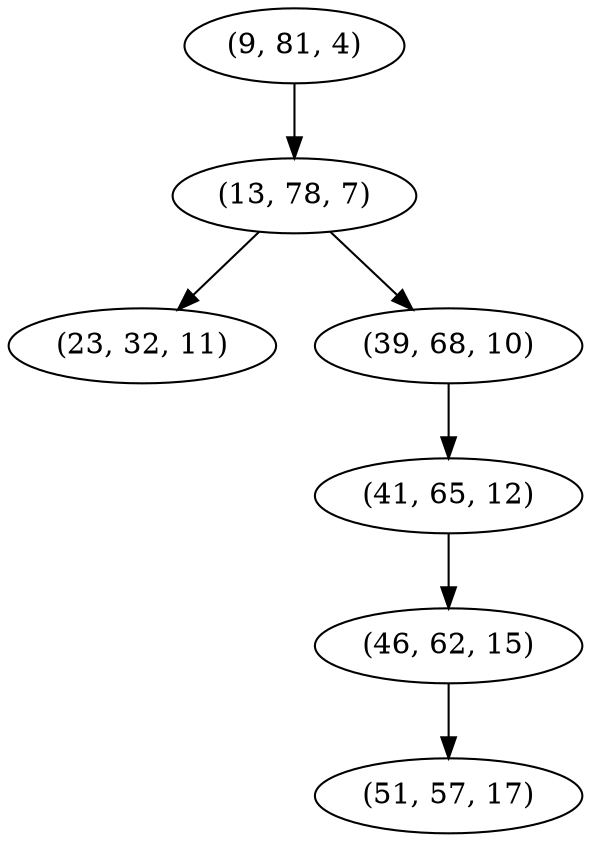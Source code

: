 digraph tree {
    "(9, 81, 4)";
    "(13, 78, 7)";
    "(23, 32, 11)";
    "(39, 68, 10)";
    "(41, 65, 12)";
    "(46, 62, 15)";
    "(51, 57, 17)";
    "(9, 81, 4)" -> "(13, 78, 7)";
    "(13, 78, 7)" -> "(23, 32, 11)";
    "(13, 78, 7)" -> "(39, 68, 10)";
    "(39, 68, 10)" -> "(41, 65, 12)";
    "(41, 65, 12)" -> "(46, 62, 15)";
    "(46, 62, 15)" -> "(51, 57, 17)";
}
